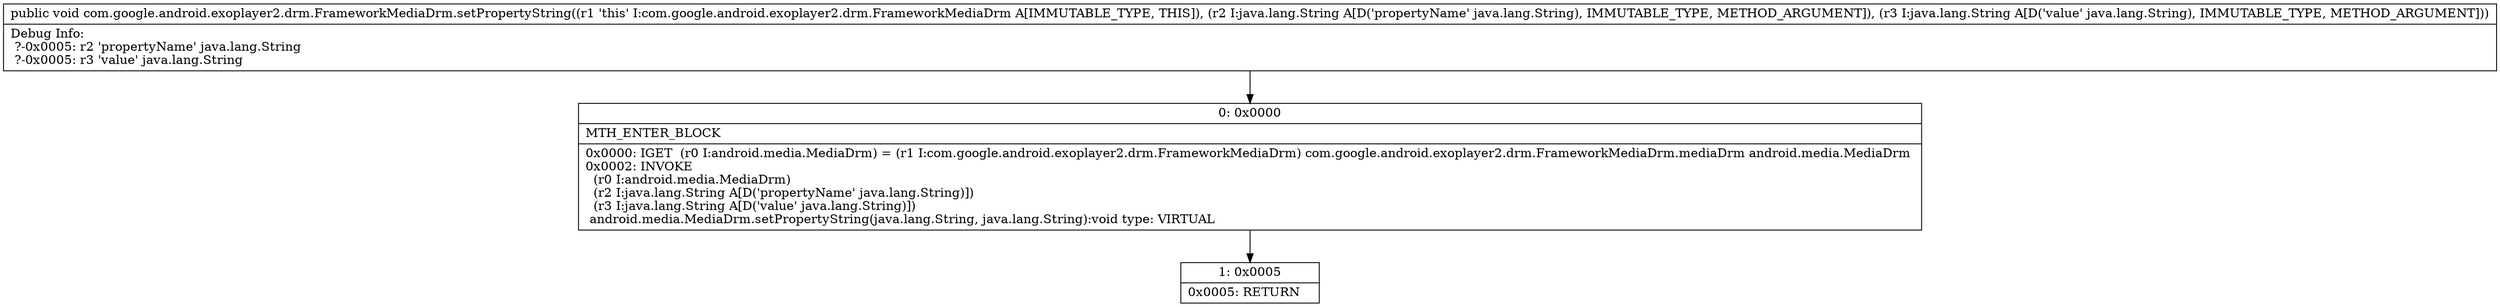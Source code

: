 digraph "CFG forcom.google.android.exoplayer2.drm.FrameworkMediaDrm.setPropertyString(Ljava\/lang\/String;Ljava\/lang\/String;)V" {
Node_0 [shape=record,label="{0\:\ 0x0000|MTH_ENTER_BLOCK\l|0x0000: IGET  (r0 I:android.media.MediaDrm) = (r1 I:com.google.android.exoplayer2.drm.FrameworkMediaDrm) com.google.android.exoplayer2.drm.FrameworkMediaDrm.mediaDrm android.media.MediaDrm \l0x0002: INVOKE  \l  (r0 I:android.media.MediaDrm)\l  (r2 I:java.lang.String A[D('propertyName' java.lang.String)])\l  (r3 I:java.lang.String A[D('value' java.lang.String)])\l android.media.MediaDrm.setPropertyString(java.lang.String, java.lang.String):void type: VIRTUAL \l}"];
Node_1 [shape=record,label="{1\:\ 0x0005|0x0005: RETURN   \l}"];
MethodNode[shape=record,label="{public void com.google.android.exoplayer2.drm.FrameworkMediaDrm.setPropertyString((r1 'this' I:com.google.android.exoplayer2.drm.FrameworkMediaDrm A[IMMUTABLE_TYPE, THIS]), (r2 I:java.lang.String A[D('propertyName' java.lang.String), IMMUTABLE_TYPE, METHOD_ARGUMENT]), (r3 I:java.lang.String A[D('value' java.lang.String), IMMUTABLE_TYPE, METHOD_ARGUMENT]))  | Debug Info:\l  ?\-0x0005: r2 'propertyName' java.lang.String\l  ?\-0x0005: r3 'value' java.lang.String\l}"];
MethodNode -> Node_0;
Node_0 -> Node_1;
}

